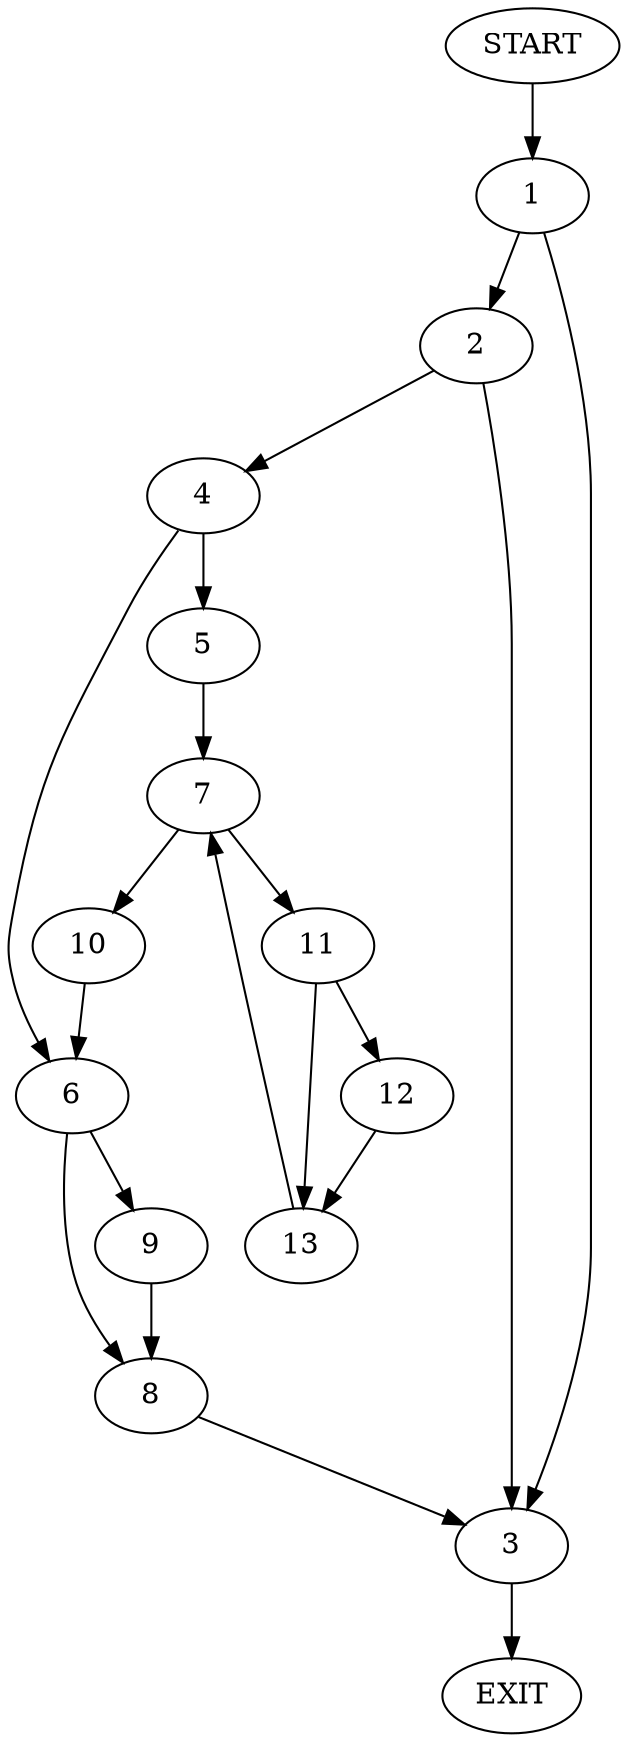digraph {
0 [label="START"]
14 [label="EXIT"]
0 -> 1
1 -> 2
1 -> 3
2 -> 3
2 -> 4
3 -> 14
4 -> 5
4 -> 6
5 -> 7
6 -> 8
6 -> 9
7 -> 10
7 -> 11
10 -> 6
11 -> 12
11 -> 13
13 -> 7
12 -> 13
8 -> 3
9 -> 8
}
